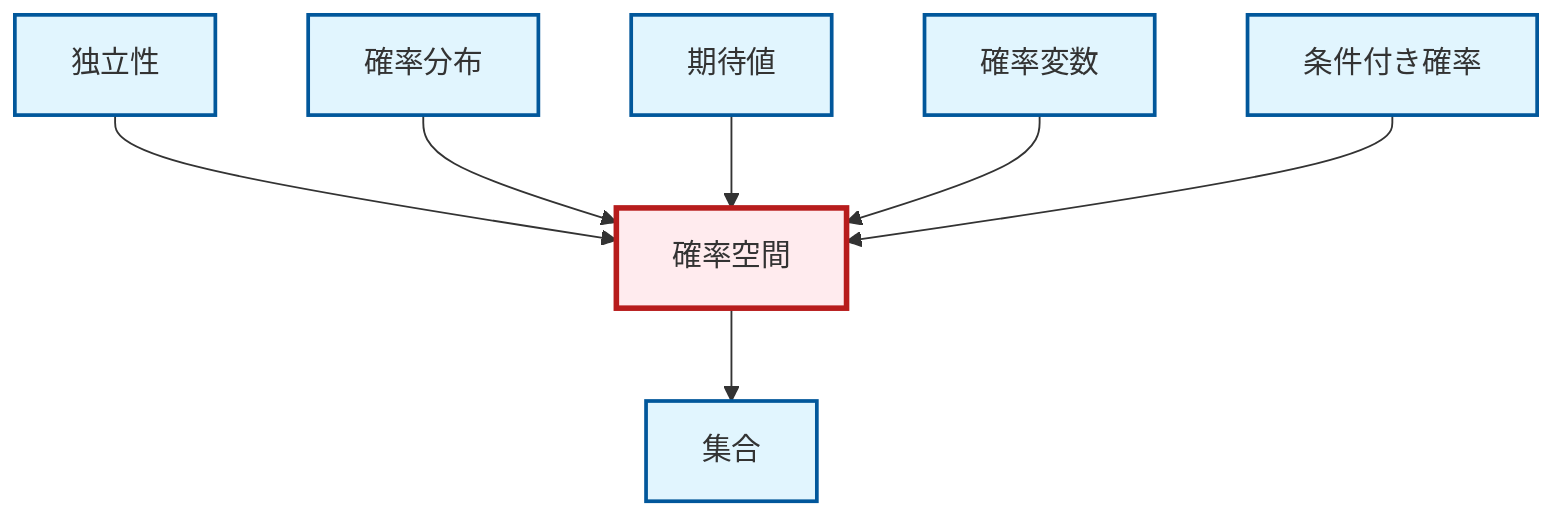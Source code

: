 graph TD
    classDef definition fill:#e1f5fe,stroke:#01579b,stroke-width:2px
    classDef theorem fill:#f3e5f5,stroke:#4a148c,stroke-width:2px
    classDef axiom fill:#fff3e0,stroke:#e65100,stroke-width:2px
    classDef example fill:#e8f5e9,stroke:#1b5e20,stroke-width:2px
    classDef current fill:#ffebee,stroke:#b71c1c,stroke-width:3px
    def-random-variable["確率変数"]:::definition
    def-independence["独立性"]:::definition
    def-probability-distribution["確率分布"]:::definition
    def-probability-space["確率空間"]:::definition
    def-conditional-probability["条件付き確率"]:::definition
    def-set["集合"]:::definition
    def-expectation["期待値"]:::definition
    def-independence --> def-probability-space
    def-probability-distribution --> def-probability-space
    def-expectation --> def-probability-space
    def-random-variable --> def-probability-space
    def-conditional-probability --> def-probability-space
    def-probability-space --> def-set
    class def-probability-space current